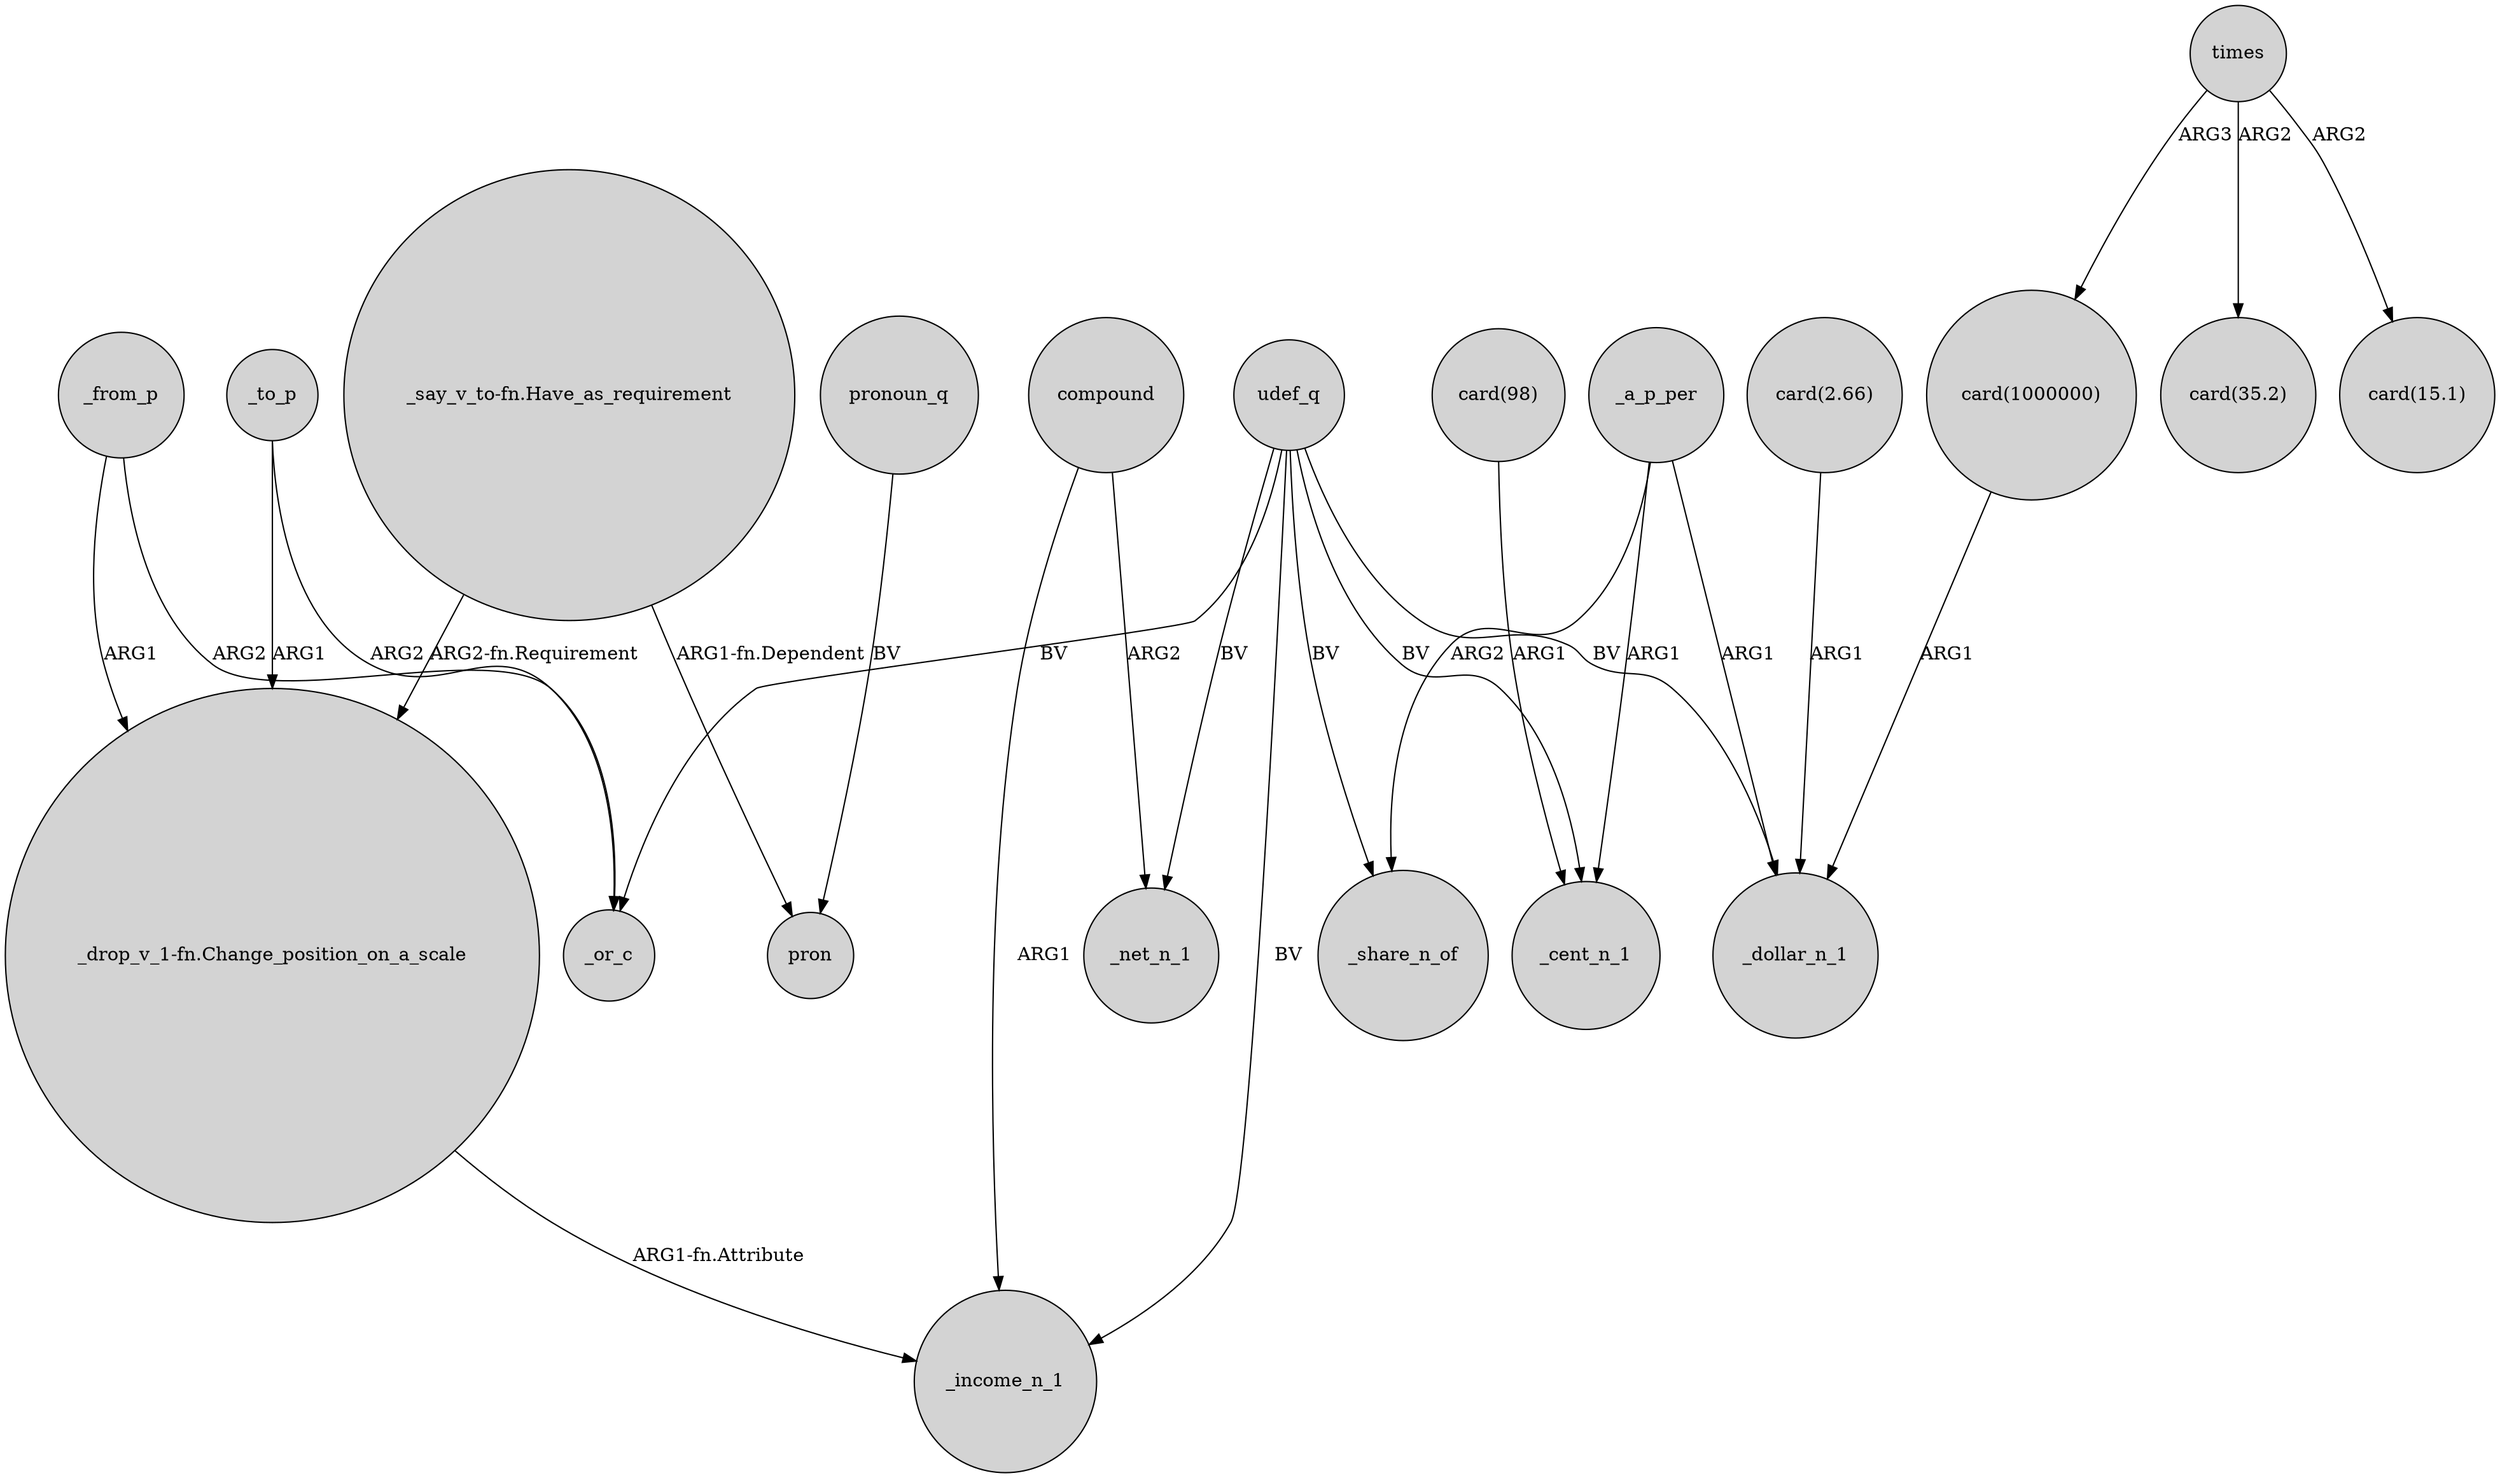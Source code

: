 digraph {
	node [shape=circle style=filled]
	_to_p -> _or_c [label=ARG2]
	compound -> _net_n_1 [label=ARG2]
	_a_p_per -> _cent_n_1 [label=ARG1]
	"card(2.66)" -> _dollar_n_1 [label=ARG1]
	udef_q -> _income_n_1 [label=BV]
	"_drop_v_1-fn.Change_position_on_a_scale" -> _income_n_1 [label="ARG1-fn.Attribute"]
	times -> "card(1000000)" [label=ARG3]
	"_say_v_to-fn.Have_as_requirement" -> "_drop_v_1-fn.Change_position_on_a_scale" [label="ARG2-fn.Requirement"]
	udef_q -> _cent_n_1 [label=BV]
	udef_q -> _or_c [label=BV]
	pronoun_q -> pron [label=BV]
	compound -> _income_n_1 [label=ARG1]
	_from_p -> "_drop_v_1-fn.Change_position_on_a_scale" [label=ARG1]
	_a_p_per -> _share_n_of [label=ARG2]
	_to_p -> "_drop_v_1-fn.Change_position_on_a_scale" [label=ARG1]
	udef_q -> _share_n_of [label=BV]
	udef_q -> _net_n_1 [label=BV]
	"_say_v_to-fn.Have_as_requirement" -> pron [label="ARG1-fn.Dependent"]
	udef_q -> _dollar_n_1 [label=BV]
	"card(1000000)" -> _dollar_n_1 [label=ARG1]
	_from_p -> _or_c [label=ARG2]
	_a_p_per -> _dollar_n_1 [label=ARG1]
	times -> "card(35.2)" [label=ARG2]
	times -> "card(15.1)" [label=ARG2]
	"card(98)" -> _cent_n_1 [label=ARG1]
}
